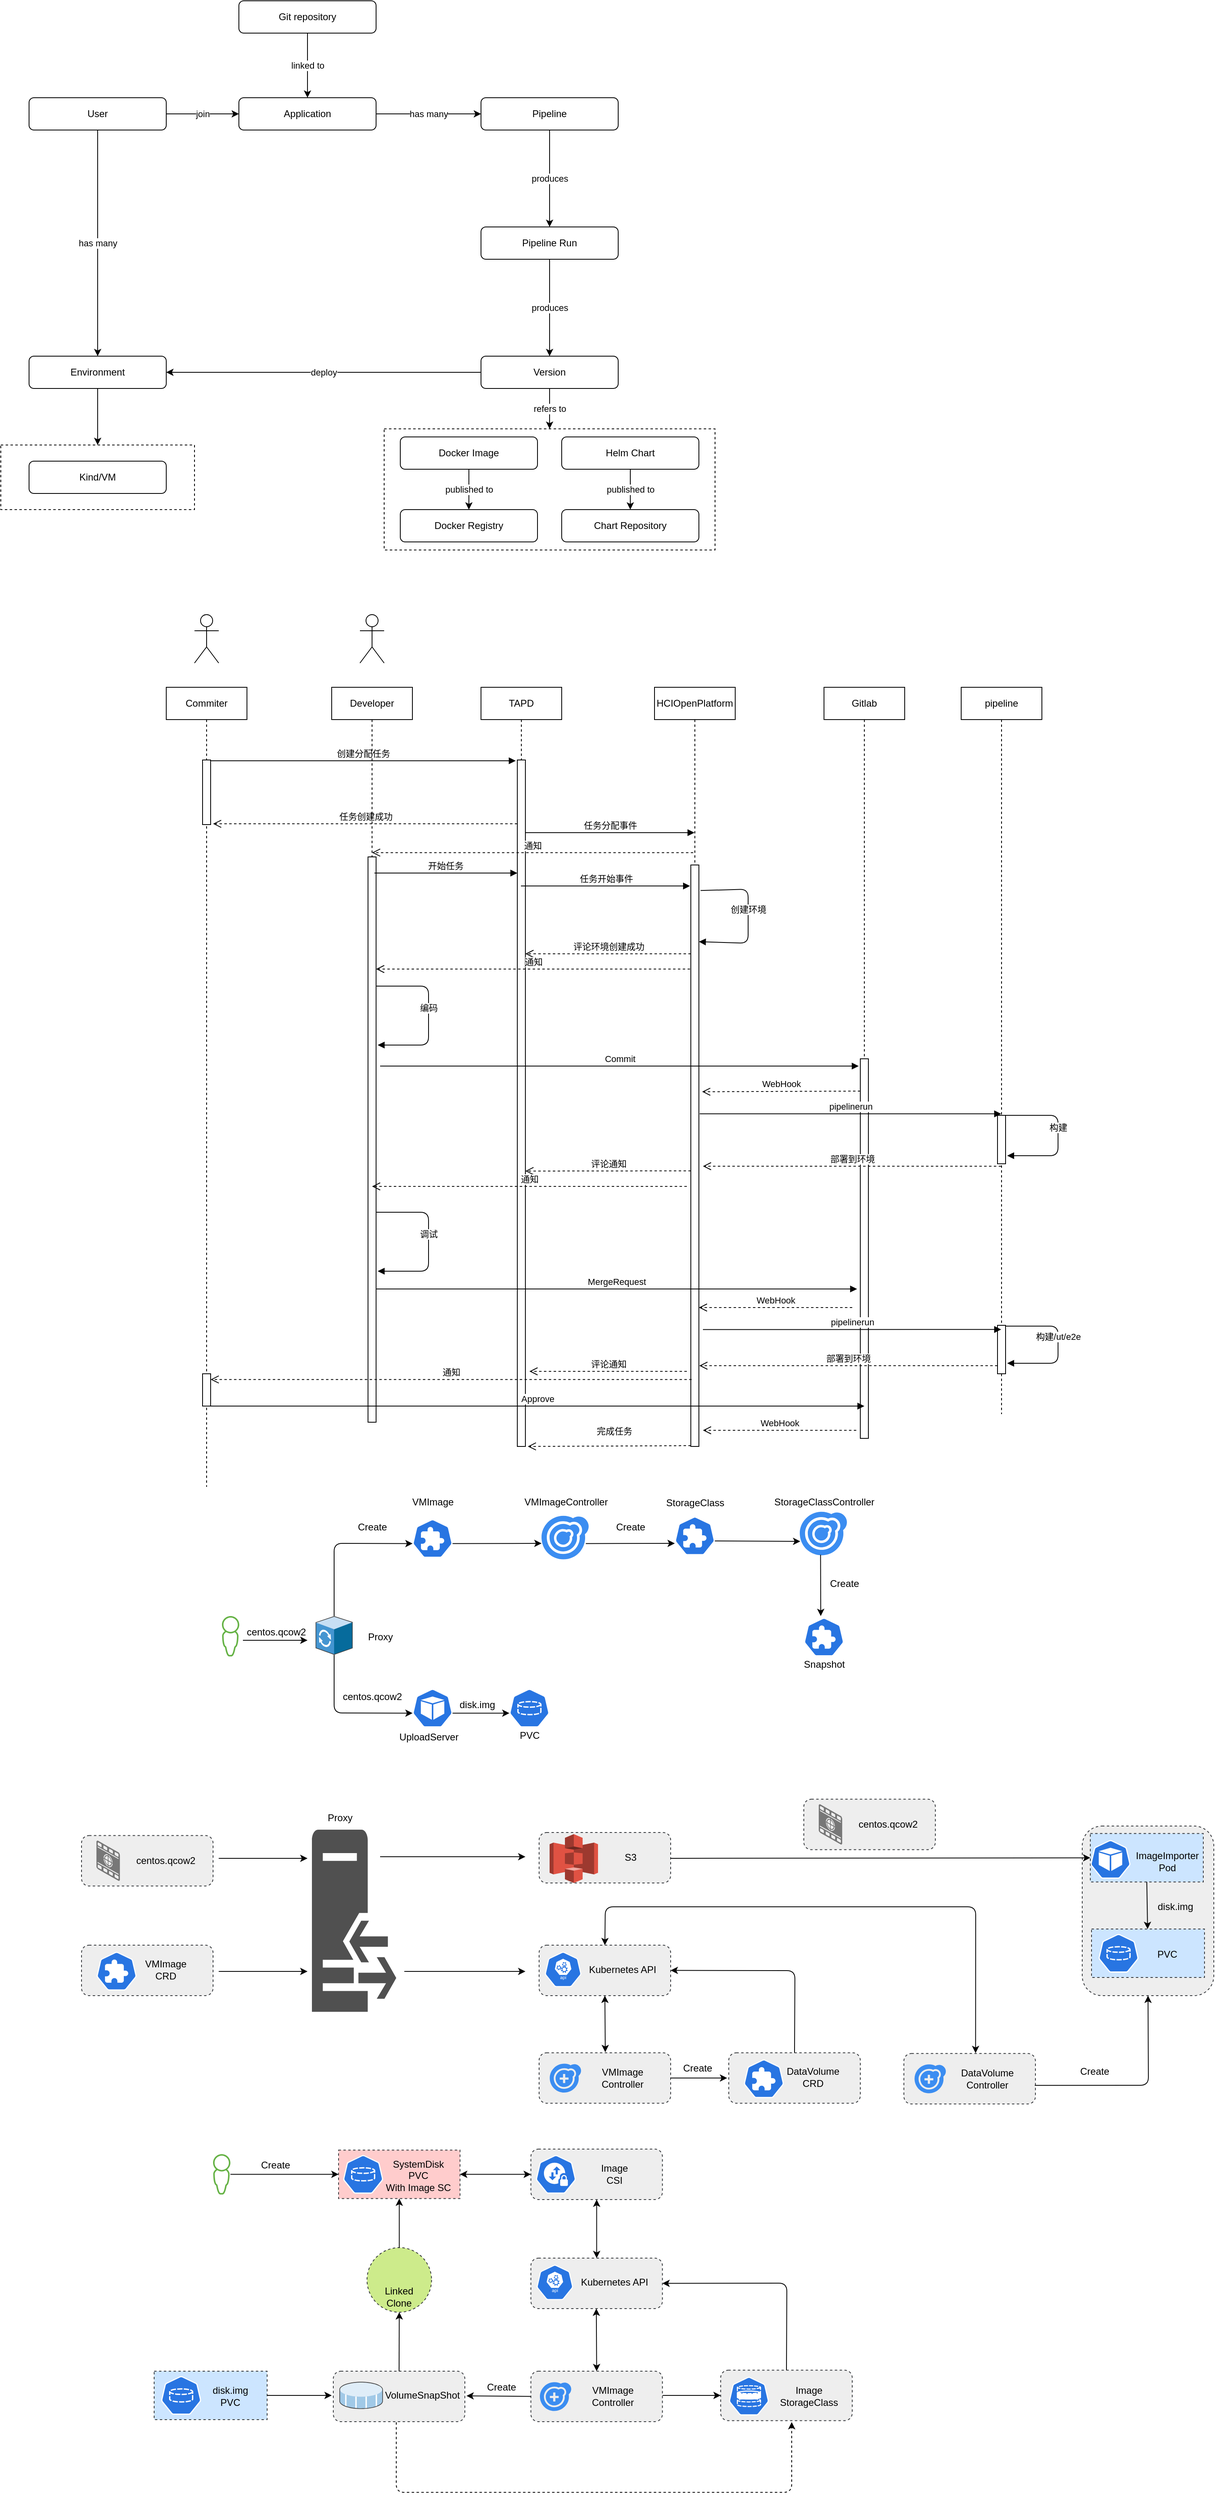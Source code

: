 <mxfile version="14.8.4" type="github">
  <diagram id="I2_IZlxrCPJmqtHngIZY" name="Page-1">
    <mxGraphModel dx="1422" dy="735" grid="1" gridSize="10" guides="1" tooltips="1" connect="1" arrows="0" fold="1" page="1" pageScale="1" pageWidth="827" pageHeight="1169" math="0" shadow="0">
      <root>
        <mxCell id="0" />
        <mxCell id="1" parent="0" />
        <mxCell id="bpDQ5_5XqcROET-1FKMb-87" value="" style="rounded=1;whiteSpace=wrap;html=1;strokeColor=#36393d;fillColor=#eeeeee;dashed=1;" vertex="1" parent="1">
          <mxGeometry x="696.81" y="2720" width="163" height="62.5" as="geometry" />
        </mxCell>
        <mxCell id="bpDQ5_5XqcROET-1FKMb-46" value="" style="rounded=1;whiteSpace=wrap;html=1;strokeColor=#36393d;fillColor=#eeeeee;dashed=1;" vertex="1" parent="1">
          <mxGeometry x="1380" y="2320" width="163" height="210" as="geometry" />
        </mxCell>
        <mxCell id="bpDQ5_5XqcROET-1FKMb-51" value="" style="rounded=0;whiteSpace=wrap;html=1;shadow=0;glass=0;dashed=1;sketch=0;strokeColor=#36393d;fillColor=#cce5ff;" vertex="1" parent="1">
          <mxGeometry x="1391.5" y="2447.5" width="140" height="60" as="geometry" />
        </mxCell>
        <mxCell id="bpDQ5_5XqcROET-1FKMb-49" value="" style="rounded=0;whiteSpace=wrap;html=1;shadow=0;glass=0;dashed=1;sketch=0;strokeColor=#36393d;fillColor=#cce5ff;" vertex="1" parent="1">
          <mxGeometry x="1390" y="2329.25" width="140" height="60" as="geometry" />
        </mxCell>
        <mxCell id="bpDQ5_5XqcROET-1FKMb-26" value="" style="rounded=1;whiteSpace=wrap;html=1;strokeColor=#36393d;fillColor=#eeeeee;dashed=1;shadow=0;glass=0;" vertex="1" parent="1">
          <mxGeometry x="140" y="2331.75" width="163" height="62.5" as="geometry" />
        </mxCell>
        <mxCell id="bpDQ5_5XqcROET-1FKMb-23" value="" style="rounded=1;whiteSpace=wrap;html=1;strokeColor=#36393d;fillColor=#eeeeee;dashed=1;shadow=0;glass=0;" vertex="1" parent="1">
          <mxGeometry x="140" y="2467.5" width="163" height="62.5" as="geometry" />
        </mxCell>
        <mxCell id="bpDQ5_5XqcROET-1FKMb-22" value="" style="rounded=1;whiteSpace=wrap;html=1;strokeColor=#36393d;fillColor=#eeeeee;dashed=1;" vertex="1" parent="1">
          <mxGeometry x="707" y="2467.5" width="163" height="62.5" as="geometry" />
        </mxCell>
        <mxCell id="InCO79QbCQuYWvLhkoXh-1" value="User" style="rounded=1;whiteSpace=wrap;html=1;" parent="1" vertex="1">
          <mxGeometry x="75" y="180" width="170" height="40" as="geometry" />
        </mxCell>
        <mxCell id="InCO79QbCQuYWvLhkoXh-3" value="Application" style="rounded=1;whiteSpace=wrap;html=1;" parent="1" vertex="1">
          <mxGeometry x="335" y="180" width="170" height="40" as="geometry" />
        </mxCell>
        <mxCell id="InCO79QbCQuYWvLhkoXh-7" value="Git repository" style="rounded=1;whiteSpace=wrap;html=1;" parent="1" vertex="1">
          <mxGeometry x="335" y="60" width="170" height="40" as="geometry" />
        </mxCell>
        <mxCell id="InCO79QbCQuYWvLhkoXh-10" value="" style="endArrow=classic;html=1;" parent="1" edge="1">
          <mxGeometry relative="1" as="geometry">
            <mxPoint x="245" y="200" as="sourcePoint" />
            <mxPoint x="335" y="200" as="targetPoint" />
          </mxGeometry>
        </mxCell>
        <mxCell id="InCO79QbCQuYWvLhkoXh-11" value="join" style="edgeLabel;resizable=0;html=1;align=center;verticalAlign=middle;" parent="InCO79QbCQuYWvLhkoXh-10" connectable="0" vertex="1">
          <mxGeometry relative="1" as="geometry" />
        </mxCell>
        <mxCell id="InCO79QbCQuYWvLhkoXh-13" value="" style="endArrow=classic;html=1;exitX=0.5;exitY=1;exitDx=0;exitDy=0;entryX=0.5;entryY=0;entryDx=0;entryDy=0;" parent="1" source="InCO79QbCQuYWvLhkoXh-7" target="InCO79QbCQuYWvLhkoXh-3" edge="1">
          <mxGeometry relative="1" as="geometry">
            <mxPoint x="415" y="570" as="sourcePoint" />
            <mxPoint x="515" y="570" as="targetPoint" />
          </mxGeometry>
        </mxCell>
        <mxCell id="InCO79QbCQuYWvLhkoXh-14" value="linked to" style="edgeLabel;resizable=0;html=1;align=center;verticalAlign=middle;" parent="InCO79QbCQuYWvLhkoXh-13" connectable="0" vertex="1">
          <mxGeometry relative="1" as="geometry" />
        </mxCell>
        <mxCell id="InCO79QbCQuYWvLhkoXh-15" value="Pipeline" style="rounded=1;whiteSpace=wrap;html=1;" parent="1" vertex="1">
          <mxGeometry x="635" y="180" width="170" height="40" as="geometry" />
        </mxCell>
        <mxCell id="InCO79QbCQuYWvLhkoXh-16" value="" style="endArrow=classic;html=1;exitX=1;exitY=0.5;exitDx=0;exitDy=0;entryX=0;entryY=0.5;entryDx=0;entryDy=0;" parent="1" source="InCO79QbCQuYWvLhkoXh-3" target="InCO79QbCQuYWvLhkoXh-15" edge="1">
          <mxGeometry relative="1" as="geometry">
            <mxPoint x="415" y="570" as="sourcePoint" />
            <mxPoint x="515" y="570" as="targetPoint" />
          </mxGeometry>
        </mxCell>
        <mxCell id="InCO79QbCQuYWvLhkoXh-17" value="has many" style="edgeLabel;resizable=0;html=1;align=center;verticalAlign=middle;" parent="InCO79QbCQuYWvLhkoXh-16" connectable="0" vertex="1">
          <mxGeometry relative="1" as="geometry" />
        </mxCell>
        <mxCell id="InCO79QbCQuYWvLhkoXh-18" value="Environment" style="rounded=1;whiteSpace=wrap;html=1;" parent="1" vertex="1">
          <mxGeometry x="75" y="500" width="170" height="40" as="geometry" />
        </mxCell>
        <mxCell id="InCO79QbCQuYWvLhkoXh-19" value="" style="endArrow=classic;html=1;exitX=0.5;exitY=1;exitDx=0;exitDy=0;" parent="1" source="InCO79QbCQuYWvLhkoXh-1" target="InCO79QbCQuYWvLhkoXh-18" edge="1">
          <mxGeometry relative="1" as="geometry">
            <mxPoint x="415" y="570" as="sourcePoint" />
            <mxPoint x="515" y="570" as="targetPoint" />
          </mxGeometry>
        </mxCell>
        <mxCell id="InCO79QbCQuYWvLhkoXh-20" value="has many" style="edgeLabel;resizable=0;html=1;align=center;verticalAlign=middle;" parent="InCO79QbCQuYWvLhkoXh-19" connectable="0" vertex="1">
          <mxGeometry relative="1" as="geometry" />
        </mxCell>
        <mxCell id="InCO79QbCQuYWvLhkoXh-21" value="Pipeline Run" style="rounded=1;whiteSpace=wrap;html=1;" parent="1" vertex="1">
          <mxGeometry x="635" y="340" width="170" height="40" as="geometry" />
        </mxCell>
        <mxCell id="InCO79QbCQuYWvLhkoXh-22" value="Version" style="rounded=1;whiteSpace=wrap;html=1;" parent="1" vertex="1">
          <mxGeometry x="635" y="500" width="170" height="40" as="geometry" />
        </mxCell>
        <mxCell id="InCO79QbCQuYWvLhkoXh-23" value="Kind/VM" style="rounded=1;whiteSpace=wrap;html=1;" parent="1" vertex="1">
          <mxGeometry x="75" y="630" width="170" height="40" as="geometry" />
        </mxCell>
        <mxCell id="InCO79QbCQuYWvLhkoXh-24" value="" style="rounded=0;whiteSpace=wrap;html=1;fillColor=none;dashed=1;" parent="1" vertex="1">
          <mxGeometry x="40" y="610" width="240" height="80" as="geometry" />
        </mxCell>
        <mxCell id="InCO79QbCQuYWvLhkoXh-25" value="" style="endArrow=classic;html=1;exitX=0.5;exitY=1;exitDx=0;exitDy=0;entryX=0.5;entryY=0;entryDx=0;entryDy=0;" parent="1" source="InCO79QbCQuYWvLhkoXh-15" target="InCO79QbCQuYWvLhkoXh-21" edge="1">
          <mxGeometry relative="1" as="geometry">
            <mxPoint x="415" y="570" as="sourcePoint" />
            <mxPoint x="515" y="570" as="targetPoint" />
          </mxGeometry>
        </mxCell>
        <mxCell id="InCO79QbCQuYWvLhkoXh-26" value="produces" style="edgeLabel;resizable=0;html=1;align=center;verticalAlign=middle;" parent="InCO79QbCQuYWvLhkoXh-25" connectable="0" vertex="1">
          <mxGeometry relative="1" as="geometry" />
        </mxCell>
        <mxCell id="InCO79QbCQuYWvLhkoXh-27" value="" style="endArrow=classic;html=1;exitX=0.5;exitY=1;exitDx=0;exitDy=0;entryX=0.5;entryY=0;entryDx=0;entryDy=0;" parent="1" source="InCO79QbCQuYWvLhkoXh-21" target="InCO79QbCQuYWvLhkoXh-22" edge="1">
          <mxGeometry relative="1" as="geometry">
            <mxPoint x="730" y="230" as="sourcePoint" />
            <mxPoint x="730" y="350" as="targetPoint" />
          </mxGeometry>
        </mxCell>
        <mxCell id="InCO79QbCQuYWvLhkoXh-28" value="produces" style="edgeLabel;resizable=0;html=1;align=center;verticalAlign=middle;" parent="InCO79QbCQuYWvLhkoXh-27" connectable="0" vertex="1">
          <mxGeometry relative="1" as="geometry" />
        </mxCell>
        <mxCell id="InCO79QbCQuYWvLhkoXh-29" value="" style="endArrow=classic;html=1;exitX=0;exitY=0.5;exitDx=0;exitDy=0;entryX=1;entryY=0.5;entryDx=0;entryDy=0;" parent="1" source="InCO79QbCQuYWvLhkoXh-22" target="InCO79QbCQuYWvLhkoXh-18" edge="1">
          <mxGeometry relative="1" as="geometry">
            <mxPoint x="415" y="570" as="sourcePoint" />
            <mxPoint x="515" y="570" as="targetPoint" />
          </mxGeometry>
        </mxCell>
        <mxCell id="InCO79QbCQuYWvLhkoXh-30" value="deploy" style="edgeLabel;resizable=0;html=1;align=center;verticalAlign=middle;" parent="InCO79QbCQuYWvLhkoXh-29" connectable="0" vertex="1">
          <mxGeometry relative="1" as="geometry" />
        </mxCell>
        <mxCell id="InCO79QbCQuYWvLhkoXh-31" value="Docker Image" style="rounded=1;whiteSpace=wrap;html=1;" parent="1" vertex="1">
          <mxGeometry x="535" y="600" width="170" height="40" as="geometry" />
        </mxCell>
        <mxCell id="InCO79QbCQuYWvLhkoXh-32" value="Helm Chart" style="rounded=1;whiteSpace=wrap;html=1;" parent="1" vertex="1">
          <mxGeometry x="735" y="600" width="170" height="40" as="geometry" />
        </mxCell>
        <mxCell id="InCO79QbCQuYWvLhkoXh-33" value="Docker Registry" style="rounded=1;whiteSpace=wrap;html=1;" parent="1" vertex="1">
          <mxGeometry x="535" y="690" width="170" height="40" as="geometry" />
        </mxCell>
        <mxCell id="InCO79QbCQuYWvLhkoXh-34" value="Chart Repository" style="rounded=1;whiteSpace=wrap;html=1;" parent="1" vertex="1">
          <mxGeometry x="735" y="690" width="170" height="40" as="geometry" />
        </mxCell>
        <mxCell id="InCO79QbCQuYWvLhkoXh-35" value="" style="rounded=0;whiteSpace=wrap;html=1;fillColor=none;dashed=1;" parent="1" vertex="1">
          <mxGeometry x="515" y="590" width="410" height="150" as="geometry" />
        </mxCell>
        <mxCell id="InCO79QbCQuYWvLhkoXh-36" value="" style="endArrow=classic;html=1;exitX=0.5;exitY=1;exitDx=0;exitDy=0;entryX=0.5;entryY=0;entryDx=0;entryDy=0;" parent="1" source="InCO79QbCQuYWvLhkoXh-22" target="InCO79QbCQuYWvLhkoXh-35" edge="1">
          <mxGeometry relative="1" as="geometry">
            <mxPoint x="415" y="570" as="sourcePoint" />
            <mxPoint x="515" y="570" as="targetPoint" />
          </mxGeometry>
        </mxCell>
        <mxCell id="InCO79QbCQuYWvLhkoXh-37" value="refers to" style="edgeLabel;resizable=0;html=1;align=center;verticalAlign=middle;" parent="InCO79QbCQuYWvLhkoXh-36" connectable="0" vertex="1">
          <mxGeometry relative="1" as="geometry" />
        </mxCell>
        <mxCell id="InCO79QbCQuYWvLhkoXh-39" value="" style="endArrow=classic;html=1;exitX=0.5;exitY=1;exitDx=0;exitDy=0;entryX=0.5;entryY=0;entryDx=0;entryDy=0;" parent="1" source="InCO79QbCQuYWvLhkoXh-31" target="InCO79QbCQuYWvLhkoXh-33" edge="1">
          <mxGeometry relative="1" as="geometry">
            <mxPoint x="415" y="570" as="sourcePoint" />
            <mxPoint x="515" y="570" as="targetPoint" />
          </mxGeometry>
        </mxCell>
        <mxCell id="InCO79QbCQuYWvLhkoXh-40" value="published to" style="edgeLabel;resizable=0;html=1;align=center;verticalAlign=middle;" parent="InCO79QbCQuYWvLhkoXh-39" connectable="0" vertex="1">
          <mxGeometry relative="1" as="geometry" />
        </mxCell>
        <mxCell id="InCO79QbCQuYWvLhkoXh-41" value="" style="endArrow=classic;html=1;exitX=0.5;exitY=1;exitDx=0;exitDy=0;entryX=0.5;entryY=0;entryDx=0;entryDy=0;" parent="1" source="InCO79QbCQuYWvLhkoXh-32" target="InCO79QbCQuYWvLhkoXh-34" edge="1">
          <mxGeometry relative="1" as="geometry">
            <mxPoint x="630" y="650" as="sourcePoint" />
            <mxPoint x="630" y="700" as="targetPoint" />
          </mxGeometry>
        </mxCell>
        <mxCell id="InCO79QbCQuYWvLhkoXh-42" value="published to" style="edgeLabel;resizable=0;html=1;align=center;verticalAlign=middle;" parent="InCO79QbCQuYWvLhkoXh-41" connectable="0" vertex="1">
          <mxGeometry relative="1" as="geometry" />
        </mxCell>
        <mxCell id="InCO79QbCQuYWvLhkoXh-43" value="" style="endArrow=classic;html=1;exitX=0.5;exitY=1;exitDx=0;exitDy=0;" parent="1" source="InCO79QbCQuYWvLhkoXh-18" target="InCO79QbCQuYWvLhkoXh-24" edge="1">
          <mxGeometry width="50" height="50" relative="1" as="geometry">
            <mxPoint x="445" y="600" as="sourcePoint" />
            <mxPoint x="495" y="550" as="targetPoint" />
          </mxGeometry>
        </mxCell>
        <mxCell id="Y1Lq8l-1mmM8_-CoOzVK-4" value="Commiter" style="shape=umlLifeline;perimeter=lifelinePerimeter;whiteSpace=wrap;html=1;container=1;collapsible=0;recursiveResize=0;outlineConnect=0;" parent="1" vertex="1">
          <mxGeometry x="245" y="910" width="100" height="990" as="geometry" />
        </mxCell>
        <mxCell id="Y1Lq8l-1mmM8_-CoOzVK-7" value="" style="shape=umlActor;verticalLabelPosition=bottom;verticalAlign=top;html=1;" parent="1" vertex="1">
          <mxGeometry x="280" y="820" width="30" height="60" as="geometry" />
        </mxCell>
        <mxCell id="Y1Lq8l-1mmM8_-CoOzVK-8" value="TAPD" style="shape=umlLifeline;perimeter=lifelinePerimeter;whiteSpace=wrap;html=1;container=1;collapsible=0;recursiveResize=0;outlineConnect=0;" parent="1" vertex="1">
          <mxGeometry x="635" y="910" width="100" height="300" as="geometry" />
        </mxCell>
        <mxCell id="Y1Lq8l-1mmM8_-CoOzVK-10" value="" style="html=1;points=[];perimeter=orthogonalPerimeter;" parent="1" vertex="1">
          <mxGeometry x="290" y="1000" width="10" height="80" as="geometry" />
        </mxCell>
        <mxCell id="Y1Lq8l-1mmM8_-CoOzVK-11" value="" style="html=1;points=[];perimeter=orthogonalPerimeter;" parent="1" vertex="1">
          <mxGeometry x="680" y="1000" width="10" height="850" as="geometry" />
        </mxCell>
        <mxCell id="Y1Lq8l-1mmM8_-CoOzVK-12" value="任务创建成功" style="html=1;verticalAlign=bottom;endArrow=open;dashed=1;endSize=8;entryX=1.3;entryY=0.988;entryDx=0;entryDy=0;entryPerimeter=0;" parent="1" source="Y1Lq8l-1mmM8_-CoOzVK-11" target="Y1Lq8l-1mmM8_-CoOzVK-10" edge="1">
          <mxGeometry relative="1" as="geometry">
            <mxPoint x="460" y="1030" as="sourcePoint" />
            <mxPoint x="380" y="1030" as="targetPoint" />
          </mxGeometry>
        </mxCell>
        <mxCell id="Y1Lq8l-1mmM8_-CoOzVK-9" value="创建分配任务" style="html=1;verticalAlign=bottom;endArrow=block;exitX=1;exitY=0.013;exitDx=0;exitDy=0;exitPerimeter=0;" parent="1" source="Y1Lq8l-1mmM8_-CoOzVK-10" edge="1">
          <mxGeometry width="80" relative="1" as="geometry">
            <mxPoint x="300" y="1000" as="sourcePoint" />
            <mxPoint x="678" y="1001" as="targetPoint" />
          </mxGeometry>
        </mxCell>
        <mxCell id="Y1Lq8l-1mmM8_-CoOzVK-13" value="Developer" style="shape=umlLifeline;perimeter=lifelinePerimeter;whiteSpace=wrap;html=1;container=1;collapsible=0;recursiveResize=0;outlineConnect=0;" parent="1" vertex="1">
          <mxGeometry x="450" y="910" width="100" height="620" as="geometry" />
        </mxCell>
        <mxCell id="Y1Lq8l-1mmM8_-CoOzVK-14" value="" style="shape=umlActor;verticalLabelPosition=bottom;verticalAlign=top;html=1;" parent="1" vertex="1">
          <mxGeometry x="485" y="820" width="30" height="60" as="geometry" />
        </mxCell>
        <mxCell id="Y1Lq8l-1mmM8_-CoOzVK-15" value="" style="html=1;points=[];perimeter=orthogonalPerimeter;" parent="1" vertex="1">
          <mxGeometry x="495" y="1120" width="10" height="700" as="geometry" />
        </mxCell>
        <mxCell id="Y1Lq8l-1mmM8_-CoOzVK-16" value="开始任务" style="html=1;verticalAlign=bottom;endArrow=block;entryX=0;entryY=0.29;entryDx=0;entryDy=0;entryPerimeter=0;exitX=0.8;exitY=-0.003;exitDx=0;exitDy=0;exitPerimeter=0;" parent="1" edge="1">
          <mxGeometry width="80" relative="1" as="geometry">
            <mxPoint x="503" y="1140.0" as="sourcePoint" />
            <mxPoint x="680" y="1140.01" as="targetPoint" />
          </mxGeometry>
        </mxCell>
        <mxCell id="Y1Lq8l-1mmM8_-CoOzVK-17" value="HCIOpenPlatform" style="shape=umlLifeline;perimeter=lifelinePerimeter;whiteSpace=wrap;html=1;container=1;collapsible=0;recursiveResize=0;outlineConnect=0;" parent="1" vertex="1">
          <mxGeometry x="850" y="910" width="100" height="580" as="geometry" />
        </mxCell>
        <mxCell id="Y1Lq8l-1mmM8_-CoOzVK-18" value="" style="html=1;points=[];perimeter=orthogonalPerimeter;" parent="1" vertex="1">
          <mxGeometry x="895" y="1130" width="10" height="720" as="geometry" />
        </mxCell>
        <mxCell id="Y1Lq8l-1mmM8_-CoOzVK-19" value="任务开始事件" style="html=1;verticalAlign=bottom;endArrow=block;entryX=-0.1;entryY=0.007;entryDx=0;entryDy=0;entryPerimeter=0;" parent="1" edge="1">
          <mxGeometry width="80" relative="1" as="geometry">
            <mxPoint x="684.5" y="1156.04" as="sourcePoint" />
            <mxPoint x="894" y="1156.04" as="targetPoint" />
          </mxGeometry>
        </mxCell>
        <mxCell id="Y1Lq8l-1mmM8_-CoOzVK-20" value="创建环境" style="html=1;verticalAlign=bottom;endArrow=block;exitX=1.2;exitY=0.044;exitDx=0;exitDy=0;exitPerimeter=0;" parent="1" source="Y1Lq8l-1mmM8_-CoOzVK-18" edge="1">
          <mxGeometry width="80" relative="1" as="geometry">
            <mxPoint x="905" y="1154" as="sourcePoint" />
            <mxPoint x="905" y="1225" as="targetPoint" />
            <Array as="points">
              <mxPoint x="966" y="1160" />
              <mxPoint x="966" y="1227" />
            </Array>
          </mxGeometry>
        </mxCell>
        <mxCell id="Y1Lq8l-1mmM8_-CoOzVK-24" value="评论环境创建成功" style="html=1;verticalAlign=bottom;endArrow=open;dashed=1;endSize=8;" parent="1" target="Y1Lq8l-1mmM8_-CoOzVK-11" edge="1">
          <mxGeometry relative="1" as="geometry">
            <mxPoint x="895" y="1240" as="sourcePoint" />
            <mxPoint x="815" y="1240" as="targetPoint" />
          </mxGeometry>
        </mxCell>
        <mxCell id="Y1Lq8l-1mmM8_-CoOzVK-26" value="通知" style="html=1;verticalAlign=bottom;endArrow=open;dashed=1;endSize=8;exitX=-0.1;exitY=0.179;exitDx=0;exitDy=0;exitPerimeter=0;" parent="1" source="Y1Lq8l-1mmM8_-CoOzVK-18" target="Y1Lq8l-1mmM8_-CoOzVK-15" edge="1">
          <mxGeometry relative="1" as="geometry">
            <mxPoint x="680" y="1260" as="sourcePoint" />
            <mxPoint x="510" y="1260" as="targetPoint" />
          </mxGeometry>
        </mxCell>
        <mxCell id="Y1Lq8l-1mmM8_-CoOzVK-27" value="编码" style="html=1;verticalAlign=bottom;endArrow=block;exitX=1;exitY=0.096;exitDx=0;exitDy=0;exitPerimeter=0;entryX=1.2;entryY=0.388;entryDx=0;entryDy=0;entryPerimeter=0;" parent="1" edge="1">
          <mxGeometry width="80" relative="1" as="geometry">
            <mxPoint x="505" y="1280" as="sourcePoint" />
            <mxPoint x="507" y="1353" as="targetPoint" />
            <Array as="points">
              <mxPoint x="570" y="1280" />
              <mxPoint x="570" y="1353" />
            </Array>
          </mxGeometry>
        </mxCell>
        <mxCell id="Y1Lq8l-1mmM8_-CoOzVK-28" value="Gitlab" style="shape=umlLifeline;perimeter=lifelinePerimeter;whiteSpace=wrap;html=1;container=1;collapsible=0;recursiveResize=0;outlineConnect=0;" parent="1" vertex="1">
          <mxGeometry x="1060" y="910" width="100" height="580" as="geometry" />
        </mxCell>
        <mxCell id="Y1Lq8l-1mmM8_-CoOzVK-29" value="Commit" style="html=1;verticalAlign=bottom;endArrow=block;" parent="1" edge="1">
          <mxGeometry width="80" relative="1" as="geometry">
            <mxPoint x="510" y="1379" as="sourcePoint" />
            <mxPoint x="1103" y="1379" as="targetPoint" />
          </mxGeometry>
        </mxCell>
        <mxCell id="Y1Lq8l-1mmM8_-CoOzVK-30" value="" style="html=1;points=[];perimeter=orthogonalPerimeter;" parent="1" vertex="1">
          <mxGeometry x="1105" y="1370" width="10" height="470" as="geometry" />
        </mxCell>
        <mxCell id="Y1Lq8l-1mmM8_-CoOzVK-31" value="pipeline" style="shape=umlLifeline;perimeter=lifelinePerimeter;whiteSpace=wrap;html=1;container=1;collapsible=0;recursiveResize=0;outlineConnect=0;" parent="1" vertex="1">
          <mxGeometry x="1230" y="910" width="100" height="900" as="geometry" />
        </mxCell>
        <mxCell id="Y1Lq8l-1mmM8_-CoOzVK-33" value="WebHook" style="html=1;verticalAlign=bottom;endArrow=open;dashed=1;endSize=8;entryX=1.4;entryY=0.39;entryDx=0;entryDy=0;entryPerimeter=0;" parent="1" target="Y1Lq8l-1mmM8_-CoOzVK-18" edge="1">
          <mxGeometry relative="1" as="geometry">
            <mxPoint x="1105" y="1410" as="sourcePoint" />
            <mxPoint x="910" y="1410" as="targetPoint" />
          </mxGeometry>
        </mxCell>
        <mxCell id="Y1Lq8l-1mmM8_-CoOzVK-34" value="pipelinerun" style="html=1;verticalAlign=bottom;endArrow=block;exitX=1.1;exitY=0.428;exitDx=0;exitDy=0;exitPerimeter=0;" parent="1" source="Y1Lq8l-1mmM8_-CoOzVK-18" target="Y1Lq8l-1mmM8_-CoOzVK-31" edge="1">
          <mxGeometry width="80" relative="1" as="geometry">
            <mxPoint x="790" y="1270" as="sourcePoint" />
            <mxPoint x="870" y="1270" as="targetPoint" />
          </mxGeometry>
        </mxCell>
        <mxCell id="Y1Lq8l-1mmM8_-CoOzVK-35" value="部署到环境" style="html=1;verticalAlign=bottom;endArrow=open;dashed=1;endSize=8;" parent="1" source="Y1Lq8l-1mmM8_-CoOzVK-31" edge="1">
          <mxGeometry relative="1" as="geometry">
            <mxPoint x="870" y="1270" as="sourcePoint" />
            <mxPoint x="910" y="1503" as="targetPoint" />
          </mxGeometry>
        </mxCell>
        <mxCell id="Y1Lq8l-1mmM8_-CoOzVK-37" value="评论通知" style="html=1;verticalAlign=bottom;endArrow=open;dashed=1;endSize=8;exitX=0;exitY=0.526;exitDx=0;exitDy=0;exitPerimeter=0;" parent="1" source="Y1Lq8l-1mmM8_-CoOzVK-18" edge="1">
          <mxGeometry relative="1" as="geometry">
            <mxPoint x="890" y="1500" as="sourcePoint" />
            <mxPoint x="690" y="1509" as="targetPoint" />
          </mxGeometry>
        </mxCell>
        <mxCell id="Y1Lq8l-1mmM8_-CoOzVK-38" value="通知" style="html=1;verticalAlign=bottom;endArrow=open;dashed=1;endSize=8;" parent="1" edge="1">
          <mxGeometry relative="1" as="geometry">
            <mxPoint x="890" y="1528" as="sourcePoint" />
            <mxPoint x="500" y="1528" as="targetPoint" />
          </mxGeometry>
        </mxCell>
        <mxCell id="Y1Lq8l-1mmM8_-CoOzVK-39" value="" style="html=1;points=[];perimeter=orthogonalPerimeter;" parent="1" vertex="1">
          <mxGeometry x="1275" y="1440" width="10" height="60" as="geometry" />
        </mxCell>
        <mxCell id="Y1Lq8l-1mmM8_-CoOzVK-40" value="调试" style="html=1;verticalAlign=bottom;endArrow=block;exitX=1;exitY=0.096;exitDx=0;exitDy=0;exitPerimeter=0;entryX=1.2;entryY=0.388;entryDx=0;entryDy=0;entryPerimeter=0;" parent="1" edge="1">
          <mxGeometry width="80" relative="1" as="geometry">
            <mxPoint x="505" y="1560" as="sourcePoint" />
            <mxPoint x="507" y="1633" as="targetPoint" />
            <Array as="points">
              <mxPoint x="570" y="1560" />
              <mxPoint x="570" y="1633" />
            </Array>
          </mxGeometry>
        </mxCell>
        <mxCell id="Y1Lq8l-1mmM8_-CoOzVK-41" value="MergeRequest" style="html=1;verticalAlign=bottom;endArrow=block;" parent="1" edge="1">
          <mxGeometry width="80" relative="1" as="geometry">
            <mxPoint x="505" y="1655" as="sourcePoint" />
            <mxPoint x="1101" y="1655" as="targetPoint" />
          </mxGeometry>
        </mxCell>
        <mxCell id="Y1Lq8l-1mmM8_-CoOzVK-42" value="WebHook" style="html=1;verticalAlign=bottom;endArrow=open;dashed=1;endSize=8;" parent="1" edge="1">
          <mxGeometry relative="1" as="geometry">
            <mxPoint x="1095" y="1678" as="sourcePoint" />
            <mxPoint x="905" y="1678" as="targetPoint" />
          </mxGeometry>
        </mxCell>
        <mxCell id="Y1Lq8l-1mmM8_-CoOzVK-43" value="评论通知" style="html=1;verticalAlign=bottom;endArrow=open;dashed=1;endSize=8;" parent="1" edge="1">
          <mxGeometry relative="1" as="geometry">
            <mxPoint x="890" y="1757" as="sourcePoint" />
            <mxPoint x="695" y="1757" as="targetPoint" />
          </mxGeometry>
        </mxCell>
        <mxCell id="Y1Lq8l-1mmM8_-CoOzVK-44" value="通知" style="html=1;verticalAlign=bottom;endArrow=open;dashed=1;endSize=8;exitX=0.1;exitY=0.839;exitDx=0;exitDy=0;exitPerimeter=0;" parent="1" edge="1">
          <mxGeometry relative="1" as="geometry">
            <mxPoint x="896" y="1767.08" as="sourcePoint" />
            <mxPoint x="300" y="1767.08" as="targetPoint" />
          </mxGeometry>
        </mxCell>
        <mxCell id="Y1Lq8l-1mmM8_-CoOzVK-45" value="" style="html=1;points=[];perimeter=orthogonalPerimeter;" parent="1" vertex="1">
          <mxGeometry x="290" y="1760" width="10" height="40" as="geometry" />
        </mxCell>
        <mxCell id="Y1Lq8l-1mmM8_-CoOzVK-46" value="Approve" style="html=1;verticalAlign=bottom;endArrow=block;entryX=0.5;entryY=0.915;entryDx=0;entryDy=0;entryPerimeter=0;" parent="1" source="Y1Lq8l-1mmM8_-CoOzVK-45" target="Y1Lq8l-1mmM8_-CoOzVK-30" edge="1">
          <mxGeometry width="80" relative="1" as="geometry">
            <mxPoint x="790" y="1470" as="sourcePoint" />
            <mxPoint x="870" y="1470" as="targetPoint" />
          </mxGeometry>
        </mxCell>
        <mxCell id="Y1Lq8l-1mmM8_-CoOzVK-47" value="WebHook" style="html=1;verticalAlign=bottom;endArrow=open;dashed=1;endSize=8;" parent="1" edge="1">
          <mxGeometry relative="1" as="geometry">
            <mxPoint x="1100" y="1830" as="sourcePoint" />
            <mxPoint x="910" y="1830" as="targetPoint" />
          </mxGeometry>
        </mxCell>
        <mxCell id="Y1Lq8l-1mmM8_-CoOzVK-48" value="完成任务" style="html=1;verticalAlign=bottom;endArrow=open;dashed=1;endSize=8;entryX=1.3;entryY=1;entryDx=0;entryDy=0;entryPerimeter=0;" parent="1" target="Y1Lq8l-1mmM8_-CoOzVK-11" edge="1">
          <mxGeometry x="-0.06" y="-9" relative="1" as="geometry">
            <mxPoint x="895" y="1849" as="sourcePoint" />
            <mxPoint x="815" y="1849" as="targetPoint" />
            <mxPoint as="offset" />
          </mxGeometry>
        </mxCell>
        <mxCell id="Y1Lq8l-1mmM8_-CoOzVK-50" value="任务分配事件" style="html=1;verticalAlign=bottom;endArrow=block;" parent="1" target="Y1Lq8l-1mmM8_-CoOzVK-17" edge="1">
          <mxGeometry width="80" relative="1" as="geometry">
            <mxPoint x="690" y="1090" as="sourcePoint" />
            <mxPoint x="890" y="1090" as="targetPoint" />
          </mxGeometry>
        </mxCell>
        <mxCell id="Y1Lq8l-1mmM8_-CoOzVK-51" value="通知" style="html=1;verticalAlign=bottom;endArrow=open;dashed=1;endSize=8;exitX=0.48;exitY=0.353;exitDx=0;exitDy=0;exitPerimeter=0;" parent="1" source="Y1Lq8l-1mmM8_-CoOzVK-17" target="Y1Lq8l-1mmM8_-CoOzVK-13" edge="1">
          <mxGeometry relative="1" as="geometry">
            <mxPoint x="870" y="1470" as="sourcePoint" />
            <mxPoint x="790" y="1470" as="targetPoint" />
          </mxGeometry>
        </mxCell>
        <mxCell id="Y1Lq8l-1mmM8_-CoOzVK-52" value="构建" style="html=1;verticalAlign=bottom;endArrow=block;exitX=1;exitY=0.096;exitDx=0;exitDy=0;exitPerimeter=0;" parent="1" edge="1">
          <mxGeometry width="80" relative="1" as="geometry">
            <mxPoint x="1285" y="1440" as="sourcePoint" />
            <mxPoint x="1287" y="1490" as="targetPoint" />
            <Array as="points">
              <mxPoint x="1350" y="1440" />
              <mxPoint x="1350" y="1490" />
            </Array>
          </mxGeometry>
        </mxCell>
        <mxCell id="Y1Lq8l-1mmM8_-CoOzVK-53" value="" style="html=1;points=[];perimeter=orthogonalPerimeter;" parent="1" vertex="1">
          <mxGeometry x="1275" y="1700" width="10" height="60" as="geometry" />
        </mxCell>
        <mxCell id="Y1Lq8l-1mmM8_-CoOzVK-54" value="pipelinerun" style="html=1;verticalAlign=bottom;endArrow=block;exitX=1.5;exitY=0.799;exitDx=0;exitDy=0;exitPerimeter=0;" parent="1" source="Y1Lq8l-1mmM8_-CoOzVK-18" edge="1">
          <mxGeometry width="80" relative="1" as="geometry">
            <mxPoint x="1115" y="1705.13" as="sourcePoint" />
            <mxPoint x="1279.5" y="1705.13" as="targetPoint" />
          </mxGeometry>
        </mxCell>
        <mxCell id="Y1Lq8l-1mmM8_-CoOzVK-55" value="构建/ut/e2e" style="html=1;verticalAlign=bottom;endArrow=block;exitX=1;exitY=0.096;exitDx=0;exitDy=0;exitPerimeter=0;" parent="1" edge="1">
          <mxGeometry width="80" relative="1" as="geometry">
            <mxPoint x="1285" y="1701" as="sourcePoint" />
            <mxPoint x="1287" y="1747" as="targetPoint" />
            <Array as="points">
              <mxPoint x="1350" y="1701" />
              <mxPoint x="1350" y="1747" />
            </Array>
          </mxGeometry>
        </mxCell>
        <mxCell id="Y1Lq8l-1mmM8_-CoOzVK-56" value="部署到环境" style="html=1;verticalAlign=bottom;endArrow=open;dashed=1;endSize=8;" parent="1" edge="1">
          <mxGeometry relative="1" as="geometry">
            <mxPoint x="1275" y="1750" as="sourcePoint" />
            <mxPoint x="905.5" y="1750" as="targetPoint" />
          </mxGeometry>
        </mxCell>
        <mxCell id="1NZt71BDvrrL0MIO2B7E-1" value="" style="pointerEvents=1;shadow=0;dashed=0;html=1;strokeColor=none;aspect=fixed;labelPosition=center;verticalLabelPosition=bottom;verticalAlign=top;align=center;outlineConnect=0;shape=mxgraph.vvd.administrator;fillColor=#65B245;" parent="1" vertex="1">
          <mxGeometry x="314" y="2060" width="21.5" height="50" as="geometry" />
        </mxCell>
        <mxCell id="1NZt71BDvrrL0MIO2B7E-2" value="" style="shadow=0;dashed=0;html=1;labelPosition=center;verticalLabelPosition=bottom;verticalAlign=top;align=center;outlineConnect=0;shape=mxgraph.veeam.3d.proxy;" parent="1" vertex="1">
          <mxGeometry x="430" y="2060" width="46" height="48" as="geometry" />
        </mxCell>
        <mxCell id="1NZt71BDvrrL0MIO2B7E-3" value="" style="html=1;dashed=0;whitespace=wrap;fillColor=#2875E2;strokeColor=#ffffff;points=[[0.005,0.63,0],[0.1,0.2,0],[0.9,0.2,0],[0.5,0,0],[0.995,0.63,0],[0.72,0.99,0],[0.5,1,0],[0.28,0.99,0]];shape=mxgraph.kubernetes.icon;prIcon=pod" parent="1" vertex="1">
          <mxGeometry x="550" y="2150" width="50" height="48" as="geometry" />
        </mxCell>
        <mxCell id="1NZt71BDvrrL0MIO2B7E-4" value="" style="html=1;dashed=0;whitespace=wrap;fillColor=#2875E2;strokeColor=#ffffff;points=[[0.005,0.63,0],[0.1,0.2,0],[0.9,0.2,0],[0.5,0,0],[0.995,0.63,0],[0.72,0.99,0],[0.5,1,0],[0.28,0.99,0]];shape=mxgraph.kubernetes.icon;prIcon=pvc" parent="1" vertex="1">
          <mxGeometry x="670" y="2150" width="50" height="48" as="geometry" />
        </mxCell>
        <mxCell id="1NZt71BDvrrL0MIO2B7E-5" value="" style="html=1;dashed=0;whitespace=wrap;fillColor=#2875E2;strokeColor=#ffffff;points=[[0.005,0.63,0],[0.1,0.2,0],[0.9,0.2,0],[0.5,0,0],[0.995,0.63,0],[0.72,0.99,0],[0.5,1,0],[0.28,0.99,0]];shape=mxgraph.kubernetes.icon;prIcon=crd" parent="1" vertex="1">
          <mxGeometry x="550" y="1940" width="50" height="48" as="geometry" />
        </mxCell>
        <mxCell id="1NZt71BDvrrL0MIO2B7E-6" value="" style="html=1;aspect=fixed;strokeColor=none;shadow=0;align=center;verticalAlign=top;fillColor=#3B8DF1;shape=mxgraph.gcp2.replication_controller_2" parent="1" vertex="1">
          <mxGeometry x="710" y="1935.2" width="60" height="54.6" as="geometry" />
        </mxCell>
        <mxCell id="1NZt71BDvrrL0MIO2B7E-7" value="" style="html=1;dashed=0;whitespace=wrap;fillColor=#2875E2;strokeColor=#ffffff;points=[[0.005,0.63,0],[0.1,0.2,0],[0.9,0.2,0],[0.5,0,0],[0.995,0.63,0],[0.72,0.99,0],[0.5,1,0],[0.28,0.99,0]];shape=mxgraph.kubernetes.icon;prIcon=crd" parent="1" vertex="1">
          <mxGeometry x="875" y="1936.7" width="50" height="48" as="geometry" />
        </mxCell>
        <mxCell id="1NZt71BDvrrL0MIO2B7E-9" value="Proxy" style="text;html=1;align=center;verticalAlign=middle;resizable=0;points=[];autosize=1;strokeColor=none;" parent="1" vertex="1">
          <mxGeometry x="485" y="2076" width="50" height="20" as="geometry" />
        </mxCell>
        <mxCell id="1NZt71BDvrrL0MIO2B7E-10" value="VMImage" style="text;html=1;align=center;verticalAlign=middle;resizable=0;points=[];autosize=1;strokeColor=none;" parent="1" vertex="1">
          <mxGeometry x="540" y="1908.5" width="70" height="20" as="geometry" />
        </mxCell>
        <mxCell id="1NZt71BDvrrL0MIO2B7E-11" value="" style="html=1;aspect=fixed;strokeColor=none;shadow=0;align=center;verticalAlign=top;fillColor=#3B8DF1;shape=mxgraph.gcp2.replication_controller_2" parent="1" vertex="1">
          <mxGeometry x="1030" y="1930.1" width="60" height="54.6" as="geometry" />
        </mxCell>
        <mxCell id="1NZt71BDvrrL0MIO2B7E-12" value="StorageClass" style="text;html=1;align=center;verticalAlign=middle;resizable=0;points=[];autosize=1;strokeColor=none;" parent="1" vertex="1">
          <mxGeometry x="855" y="1910" width="90" height="20" as="geometry" />
        </mxCell>
        <mxCell id="1NZt71BDvrrL0MIO2B7E-13" value="VMImageController" style="text;html=1;align=center;verticalAlign=middle;resizable=0;points=[];autosize=1;strokeColor=none;" parent="1" vertex="1">
          <mxGeometry x="680" y="1908.5" width="120" height="20" as="geometry" />
        </mxCell>
        <mxCell id="1NZt71BDvrrL0MIO2B7E-14" value="StorageClassController" style="text;html=1;align=center;verticalAlign=middle;resizable=0;points=[];autosize=1;strokeColor=none;" parent="1" vertex="1">
          <mxGeometry x="990" y="1908.5" width="140" height="20" as="geometry" />
        </mxCell>
        <mxCell id="1NZt71BDvrrL0MIO2B7E-15" value="" style="endArrow=classic;html=1;" parent="1" edge="1">
          <mxGeometry width="50" height="50" relative="1" as="geometry">
            <mxPoint x="340" y="2090" as="sourcePoint" />
            <mxPoint x="420" y="2090" as="targetPoint" />
          </mxGeometry>
        </mxCell>
        <mxCell id="1NZt71BDvrrL0MIO2B7E-16" value="" style="endArrow=classic;html=1;entryX=0.005;entryY=0.63;entryDx=0;entryDy=0;entryPerimeter=0;" parent="1" source="1NZt71BDvrrL0MIO2B7E-2" target="1NZt71BDvrrL0MIO2B7E-5" edge="1">
          <mxGeometry width="50" height="50" relative="1" as="geometry">
            <mxPoint x="570" y="2090" as="sourcePoint" />
            <mxPoint x="620" y="2040" as="targetPoint" />
            <Array as="points">
              <mxPoint x="453" y="1970" />
            </Array>
          </mxGeometry>
        </mxCell>
        <mxCell id="1NZt71BDvrrL0MIO2B7E-17" value="" style="endArrow=classic;html=1;entryX=0.005;entryY=0.63;entryDx=0;entryDy=0;entryPerimeter=0;" parent="1" source="1NZt71BDvrrL0MIO2B7E-2" target="1NZt71BDvrrL0MIO2B7E-3" edge="1">
          <mxGeometry width="50" height="50" relative="1" as="geometry">
            <mxPoint x="570" y="2090" as="sourcePoint" />
            <mxPoint x="620" y="2040" as="targetPoint" />
            <Array as="points">
              <mxPoint x="453" y="2180" />
            </Array>
          </mxGeometry>
        </mxCell>
        <mxCell id="1NZt71BDvrrL0MIO2B7E-18" value="" style="endArrow=classic;html=1;exitX=0.995;exitY=0.63;exitDx=0;exitDy=0;exitPerimeter=0;entryX=0.005;entryY=0.63;entryDx=0;entryDy=0;entryPerimeter=0;" parent="1" source="1NZt71BDvrrL0MIO2B7E-3" target="1NZt71BDvrrL0MIO2B7E-4" edge="1">
          <mxGeometry width="50" height="50" relative="1" as="geometry">
            <mxPoint x="570" y="2090" as="sourcePoint" />
            <mxPoint x="620" y="2040" as="targetPoint" />
          </mxGeometry>
        </mxCell>
        <mxCell id="1NZt71BDvrrL0MIO2B7E-19" value="disk.img" style="text;html=1;align=center;verticalAlign=middle;resizable=0;points=[];autosize=1;strokeColor=none;" parent="1" vertex="1">
          <mxGeometry x="600" y="2160" width="60" height="20" as="geometry" />
        </mxCell>
        <mxCell id="1NZt71BDvrrL0MIO2B7E-20" value="centos.qcow2" style="text;html=1;align=center;verticalAlign=middle;resizable=0;points=[];autosize=1;strokeColor=none;" parent="1" vertex="1">
          <mxGeometry x="455" y="2150" width="90" height="20" as="geometry" />
        </mxCell>
        <mxCell id="1NZt71BDvrrL0MIO2B7E-21" value="Create" style="text;html=1;align=center;verticalAlign=middle;resizable=0;points=[];autosize=1;strokeColor=none;" parent="1" vertex="1">
          <mxGeometry x="475" y="1940" width="50" height="20" as="geometry" />
        </mxCell>
        <mxCell id="1NZt71BDvrrL0MIO2B7E-22" value="centos.qcow2" style="text;html=1;align=center;verticalAlign=middle;resizable=0;points=[];autosize=1;strokeColor=none;" parent="1" vertex="1">
          <mxGeometry x="335.5" y="2070" width="90" height="20" as="geometry" />
        </mxCell>
        <mxCell id="1NZt71BDvrrL0MIO2B7E-23" value="" style="endArrow=classic;html=1;exitX=0.995;exitY=0.63;exitDx=0;exitDy=0;exitPerimeter=0;" parent="1" source="1NZt71BDvrrL0MIO2B7E-5" edge="1">
          <mxGeometry width="50" height="50" relative="1" as="geometry">
            <mxPoint x="570" y="2090" as="sourcePoint" />
            <mxPoint x="710" y="1970" as="targetPoint" />
          </mxGeometry>
        </mxCell>
        <mxCell id="1NZt71BDvrrL0MIO2B7E-24" value="" style="endArrow=classic;html=1;exitX=0.995;exitY=0.63;exitDx=0;exitDy=0;exitPerimeter=0;" parent="1" edge="1">
          <mxGeometry width="50" height="50" relative="1" as="geometry">
            <mxPoint x="764.88" y="1970.24" as="sourcePoint" />
            <mxPoint x="875.13" y="1970" as="targetPoint" />
          </mxGeometry>
        </mxCell>
        <mxCell id="1NZt71BDvrrL0MIO2B7E-25" value="Create" style="text;html=1;align=center;verticalAlign=middle;resizable=0;points=[];autosize=1;strokeColor=none;" parent="1" vertex="1">
          <mxGeometry x="795" y="1940" width="50" height="20" as="geometry" />
        </mxCell>
        <mxCell id="1NZt71BDvrrL0MIO2B7E-27" value="" style="endArrow=classic;html=1;exitX=0.995;exitY=0.63;exitDx=0;exitDy=0;exitPerimeter=0;entryX=0.01;entryY=0.686;entryDx=0;entryDy=0;entryPerimeter=0;" parent="1" source="1NZt71BDvrrL0MIO2B7E-7" target="1NZt71BDvrrL0MIO2B7E-11" edge="1">
          <mxGeometry width="50" height="50" relative="1" as="geometry">
            <mxPoint x="774.88" y="1980.24" as="sourcePoint" />
            <mxPoint x="885.13" y="1980" as="targetPoint" />
          </mxGeometry>
        </mxCell>
        <mxCell id="1NZt71BDvrrL0MIO2B7E-28" value="" style="html=1;dashed=0;whitespace=wrap;fillColor=#2875E2;strokeColor=#ffffff;points=[[0.005,0.63,0],[0.1,0.2,0],[0.9,0.2,0],[0.5,0,0],[0.995,0.63,0],[0.72,0.99,0],[0.5,1,0],[0.28,0.99,0]];shape=mxgraph.kubernetes.icon;prIcon=crd" parent="1" vertex="1">
          <mxGeometry x="1035" y="2062" width="50" height="48" as="geometry" />
        </mxCell>
        <mxCell id="1NZt71BDvrrL0MIO2B7E-29" value="" style="endArrow=classic;html=1;exitX=0.429;exitY=0.99;exitDx=0;exitDy=0;exitPerimeter=0;" parent="1" source="1NZt71BDvrrL0MIO2B7E-11" edge="1">
          <mxGeometry width="50" height="50" relative="1" as="geometry">
            <mxPoint x="570" y="2090" as="sourcePoint" />
            <mxPoint x="1056" y="2060" as="targetPoint" />
          </mxGeometry>
        </mxCell>
        <mxCell id="1NZt71BDvrrL0MIO2B7E-30" value="Create" style="text;html=1;align=center;verticalAlign=middle;resizable=0;points=[];autosize=1;strokeColor=none;" parent="1" vertex="1">
          <mxGeometry x="1060" y="2010" width="50" height="20" as="geometry" />
        </mxCell>
        <mxCell id="1NZt71BDvrrL0MIO2B7E-31" value="Snapshot" style="text;html=1;align=center;verticalAlign=middle;resizable=0;points=[];autosize=1;strokeColor=none;" parent="1" vertex="1">
          <mxGeometry x="1025" y="2110" width="70" height="20" as="geometry" />
        </mxCell>
        <mxCell id="1NZt71BDvrrL0MIO2B7E-32" value="PVC" style="text;html=1;align=center;verticalAlign=middle;resizable=0;points=[];autosize=1;strokeColor=none;" parent="1" vertex="1">
          <mxGeometry x="675" y="2198" width="40" height="20" as="geometry" />
        </mxCell>
        <mxCell id="1NZt71BDvrrL0MIO2B7E-33" value="UploadServer" style="text;html=1;align=center;verticalAlign=middle;resizable=0;points=[];autosize=1;strokeColor=none;" parent="1" vertex="1">
          <mxGeometry x="525" y="2200" width="90" height="20" as="geometry" />
        </mxCell>
        <mxCell id="bpDQ5_5XqcROET-1FKMb-3" value="" style="endArrow=classic;html=1;" edge="1" parent="1">
          <mxGeometry width="50" height="50" relative="1" as="geometry">
            <mxPoint x="310" y="2360" as="sourcePoint" />
            <mxPoint x="420" y="2360" as="targetPoint" />
          </mxGeometry>
        </mxCell>
        <mxCell id="bpDQ5_5XqcROET-1FKMb-7" value="" style="endArrow=classic;html=1;" edge="1" parent="1">
          <mxGeometry width="50" height="50" relative="1" as="geometry">
            <mxPoint x="510" y="2358" as="sourcePoint" />
            <mxPoint x="690" y="2358" as="targetPoint" />
          </mxGeometry>
        </mxCell>
        <mxCell id="bpDQ5_5XqcROET-1FKMb-10" value="centos.qcow2" style="text;html=1;align=center;verticalAlign=middle;resizable=0;points=[];autosize=1;strokeColor=none;" vertex="1" parent="1">
          <mxGeometry x="198.5" y="2353" width="90" height="20" as="geometry" />
        </mxCell>
        <mxCell id="bpDQ5_5XqcROET-1FKMb-13" value="" style="pointerEvents=1;shadow=0;dashed=0;html=1;strokeColor=none;fillColor=#505050;labelPosition=center;verticalLabelPosition=bottom;verticalAlign=top;outlineConnect=0;align=center;shape=mxgraph.office.servers.reverse_proxy;" vertex="1" parent="1">
          <mxGeometry x="425.5" y="2324.5" width="104.5" height="225.5" as="geometry" />
        </mxCell>
        <mxCell id="bpDQ5_5XqcROET-1FKMb-15" value="" style="endArrow=classic;html=1;" edge="1" parent="1">
          <mxGeometry width="50" height="50" relative="1" as="geometry">
            <mxPoint x="310" y="2500" as="sourcePoint" />
            <mxPoint x="420" y="2500" as="targetPoint" />
          </mxGeometry>
        </mxCell>
        <mxCell id="bpDQ5_5XqcROET-1FKMb-16" value="VMImage&lt;br&gt;CRD" style="text;html=1;align=center;verticalAlign=middle;resizable=0;points=[];autosize=1;strokeColor=none;" vertex="1" parent="1">
          <mxGeometry x="208.5" y="2482.5" width="70" height="30" as="geometry" />
        </mxCell>
        <mxCell id="bpDQ5_5XqcROET-1FKMb-17" value="Proxy" style="text;html=1;align=center;verticalAlign=middle;resizable=0;points=[];autosize=1;strokeColor=none;" vertex="1" parent="1">
          <mxGeometry x="435" y="2300" width="50" height="20" as="geometry" />
        </mxCell>
        <mxCell id="bpDQ5_5XqcROET-1FKMb-18" value="" style="html=1;dashed=0;whitespace=wrap;fillColor=#2875E2;strokeColor=#ffffff;points=[[0.005,0.63,0],[0.1,0.2,0],[0.9,0.2,0],[0.5,0,0],[0.995,0.63,0],[0.72,0.99,0],[0.5,1,0],[0.28,0.99,0]];shape=mxgraph.kubernetes.icon;prIcon=api" vertex="1" parent="1">
          <mxGeometry x="705" y="2475.63" width="63.5" height="43.75" as="geometry" />
        </mxCell>
        <mxCell id="bpDQ5_5XqcROET-1FKMb-19" value="" style="endArrow=classic;html=1;" edge="1" parent="1">
          <mxGeometry width="50" height="50" relative="1" as="geometry">
            <mxPoint x="540" y="2500" as="sourcePoint" />
            <mxPoint x="690" y="2500" as="targetPoint" />
          </mxGeometry>
        </mxCell>
        <mxCell id="bpDQ5_5XqcROET-1FKMb-21" value="Kubernetes API" style="text;html=1;align=center;verticalAlign=middle;resizable=0;points=[];autosize=1;strokeColor=none;" vertex="1" parent="1">
          <mxGeometry x="759.81" y="2487.5" width="100" height="20" as="geometry" />
        </mxCell>
        <mxCell id="bpDQ5_5XqcROET-1FKMb-24" value="" style="html=1;dashed=0;whitespace=wrap;fillColor=#2875E2;strokeColor=#ffffff;points=[[0.005,0.63,0],[0.1,0.2,0],[0.9,0.2,0],[0.5,0,0],[0.995,0.63,0],[0.72,0.99,0],[0.5,1,0],[0.28,0.99,0]];shape=mxgraph.kubernetes.icon;prIcon=crd;rounded=1;shadow=0;glass=0;" vertex="1" parent="1">
          <mxGeometry x="158.5" y="2475.63" width="50" height="48" as="geometry" />
        </mxCell>
        <mxCell id="bpDQ5_5XqcROET-1FKMb-25" value="" style="verticalLabelPosition=bottom;html=1;verticalAlign=top;strokeWidth=1;align=center;outlineConnect=0;dashed=0;outlineConnect=0;shape=mxgraph.aws3d.image;strokeColor=none;fillColor=#777777;aspect=fixed;rounded=1;shadow=0;glass=0;" vertex="1" parent="1">
          <mxGeometry x="158.5" y="2338" width="29.07" height="50" as="geometry" />
        </mxCell>
        <mxCell id="bpDQ5_5XqcROET-1FKMb-27" value="" style="rounded=1;whiteSpace=wrap;html=1;dashed=1;gradientDirection=north;fillOpacity=100;fillColor=#eeeeee;strokeColor=#36393d;" vertex="1" parent="1">
          <mxGeometry x="707" y="2328" width="163" height="62.5" as="geometry" />
        </mxCell>
        <mxCell id="bpDQ5_5XqcROET-1FKMb-5" value="" style="outlineConnect=0;dashed=0;verticalLabelPosition=bottom;verticalAlign=top;align=center;html=1;shape=mxgraph.aws3.s3;fillColor=#E05243;gradientColor=none;" vertex="1" parent="1">
          <mxGeometry x="720" y="2330" width="60" height="60.5" as="geometry" />
        </mxCell>
        <mxCell id="bpDQ5_5XqcROET-1FKMb-8" value="S3" style="text;html=1;align=center;verticalAlign=middle;resizable=0;points=[];autosize=1;strokeColor=none;" vertex="1" parent="1">
          <mxGeometry x="805" y="2349.25" width="30" height="20" as="geometry" />
        </mxCell>
        <mxCell id="bpDQ5_5XqcROET-1FKMb-28" value="" style="rounded=1;whiteSpace=wrap;html=1;strokeColor=#36393d;fillColor=#eeeeee;dashed=1;" vertex="1" parent="1">
          <mxGeometry x="707" y="2600.72" width="163" height="62.5" as="geometry" />
        </mxCell>
        <mxCell id="bpDQ5_5XqcROET-1FKMb-31" value="" style="html=1;aspect=fixed;strokeColor=none;shadow=0;align=center;verticalAlign=top;fillColor=#3B8DF1;shape=mxgraph.gcp2.replication_controller;rounded=1;glass=0;dashed=1;sketch=0;strokeOpacity=100;" vertex="1" parent="1">
          <mxGeometry x="720.19" y="2613.95" width="39.62" height="36.05" as="geometry" />
        </mxCell>
        <mxCell id="bpDQ5_5XqcROET-1FKMb-33" value="VMImage&lt;br&gt;Controller" style="text;html=1;align=center;verticalAlign=middle;resizable=0;points=[];autosize=1;strokeColor=none;" vertex="1" parent="1">
          <mxGeometry x="774.81" y="2616.97" width="70" height="30" as="geometry" />
        </mxCell>
        <mxCell id="bpDQ5_5XqcROET-1FKMb-35" value="" style="endArrow=classic;startArrow=classic;html=1;entryX=0.5;entryY=1;entryDx=0;entryDy=0;" edge="1" parent="1" target="bpDQ5_5XqcROET-1FKMb-22">
          <mxGeometry width="50" height="50" relative="1" as="geometry">
            <mxPoint x="789" y="2600" as="sourcePoint" />
            <mxPoint x="640" y="2460" as="targetPoint" />
          </mxGeometry>
        </mxCell>
        <mxCell id="bpDQ5_5XqcROET-1FKMb-36" value="" style="rounded=1;whiteSpace=wrap;html=1;strokeColor=#36393d;fillColor=#eeeeee;dashed=1;shadow=0;glass=0;" vertex="1" parent="1">
          <mxGeometry x="942" y="2600.72" width="163" height="62.5" as="geometry" />
        </mxCell>
        <mxCell id="bpDQ5_5XqcROET-1FKMb-37" value="DataVolume&lt;br&gt;CRD" style="text;html=1;align=center;verticalAlign=middle;resizable=0;points=[];autosize=1;strokeColor=none;" vertex="1" parent="1">
          <mxGeometry x="1005.5" y="2615.72" width="80" height="30" as="geometry" />
        </mxCell>
        <mxCell id="bpDQ5_5XqcROET-1FKMb-38" value="" style="html=1;dashed=0;whitespace=wrap;fillColor=#2875E2;strokeColor=#ffffff;points=[[0.005,0.63,0],[0.1,0.2,0],[0.9,0.2,0],[0.5,0,0],[0.995,0.63,0],[0.72,0.99,0],[0.5,1,0],[0.28,0.99,0]];shape=mxgraph.kubernetes.icon;prIcon=crd;rounded=1;shadow=0;glass=0;" vertex="1" parent="1">
          <mxGeometry x="960.5" y="2608.85" width="50" height="48" as="geometry" />
        </mxCell>
        <mxCell id="bpDQ5_5XqcROET-1FKMb-39" value="" style="endArrow=classic;html=1;exitX=1;exitY=0.5;exitDx=0;exitDy=0;" edge="1" parent="1" source="bpDQ5_5XqcROET-1FKMb-28">
          <mxGeometry width="50" height="50" relative="1" as="geometry">
            <mxPoint x="590" y="2510" as="sourcePoint" />
            <mxPoint x="940" y="2632" as="targetPoint" />
          </mxGeometry>
        </mxCell>
        <mxCell id="bpDQ5_5XqcROET-1FKMb-40" value="Create" style="text;html=1;align=center;verticalAlign=middle;resizable=0;points=[];autosize=1;strokeColor=none;" vertex="1" parent="1">
          <mxGeometry x="878" y="2610" width="50" height="20" as="geometry" />
        </mxCell>
        <mxCell id="bpDQ5_5XqcROET-1FKMb-41" value="" style="endArrow=classic;html=1;exitX=0.5;exitY=0;exitDx=0;exitDy=0;entryX=1;entryY=0.5;entryDx=0;entryDy=0;" edge="1" parent="1" source="bpDQ5_5XqcROET-1FKMb-36" target="bpDQ5_5XqcROET-1FKMb-22">
          <mxGeometry width="50" height="50" relative="1" as="geometry">
            <mxPoint x="590" y="2510" as="sourcePoint" />
            <mxPoint x="640" y="2460" as="targetPoint" />
            <Array as="points">
              <mxPoint x="1024" y="2499" />
            </Array>
          </mxGeometry>
        </mxCell>
        <mxCell id="bpDQ5_5XqcROET-1FKMb-42" value="" style="rounded=1;whiteSpace=wrap;html=1;strokeColor=#36393d;fillColor=#eeeeee;dashed=1;" vertex="1" parent="1">
          <mxGeometry x="1159" y="2601.6" width="163" height="62.5" as="geometry" />
        </mxCell>
        <mxCell id="bpDQ5_5XqcROET-1FKMb-43" value="" style="html=1;aspect=fixed;strokeColor=none;shadow=0;align=center;verticalAlign=top;fillColor=#3B8DF1;shape=mxgraph.gcp2.replication_controller;rounded=1;glass=0;dashed=1;sketch=0;strokeOpacity=100;" vertex="1" parent="1">
          <mxGeometry x="1172.19" y="2614.83" width="39.62" height="36.05" as="geometry" />
        </mxCell>
        <mxCell id="bpDQ5_5XqcROET-1FKMb-44" value="DataVolume&lt;br&gt;Controller" style="text;html=1;align=center;verticalAlign=middle;resizable=0;points=[];autosize=1;strokeColor=none;" vertex="1" parent="1">
          <mxGeometry x="1221.81" y="2617.85" width="80" height="30" as="geometry" />
        </mxCell>
        <mxCell id="bpDQ5_5XqcROET-1FKMb-47" value="" style="html=1;dashed=0;whitespace=wrap;fillColor=#2875E2;strokeColor=#ffffff;points=[[0.005,0.63,0],[0.1,0.2,0],[0.9,0.2,0],[0.5,0,0],[0.995,0.63,0],[0.72,0.99,0],[0.5,1,0],[0.28,0.99,0]];shape=mxgraph.kubernetes.icon;prIcon=pod;rounded=1;shadow=0;glass=0;sketch=0;" vertex="1" parent="1">
          <mxGeometry x="1390" y="2337.25" width="50" height="48" as="geometry" />
        </mxCell>
        <mxCell id="bpDQ5_5XqcROET-1FKMb-48" value="ImageImporter&lt;br&gt;Pod" style="text;html=1;align=center;verticalAlign=middle;resizable=0;points=[];autosize=1;strokeColor=none;" vertex="1" parent="1">
          <mxGeometry x="1440" y="2349.25" width="90" height="30" as="geometry" />
        </mxCell>
        <mxCell id="bpDQ5_5XqcROET-1FKMb-50" value="" style="html=1;dashed=0;whitespace=wrap;fillColor=#2875E2;strokeColor=#ffffff;points=[[0.005,0.63,0],[0.1,0.2,0],[0.9,0.2,0],[0.5,0,0],[0.995,0.63,0],[0.72,0.99,0],[0.5,1,0],[0.28,0.99,0]];shape=mxgraph.kubernetes.icon;prIcon=pvc;rounded=1;shadow=0;glass=0;sketch=0;" vertex="1" parent="1">
          <mxGeometry x="1400" y="2453.5" width="50" height="48" as="geometry" />
        </mxCell>
        <mxCell id="bpDQ5_5XqcROET-1FKMb-52" value="PVC" style="text;html=1;align=center;verticalAlign=middle;resizable=0;points=[];autosize=1;strokeColor=none;" vertex="1" parent="1">
          <mxGeometry x="1465" y="2469.35" width="40" height="20" as="geometry" />
        </mxCell>
        <mxCell id="bpDQ5_5XqcROET-1FKMb-53" value="" style="endArrow=classic;html=1;" edge="1" parent="1" target="bpDQ5_5XqcROET-1FKMb-49">
          <mxGeometry width="50" height="50" relative="1" as="geometry">
            <mxPoint x="870" y="2360" as="sourcePoint" />
            <mxPoint x="1400" y="2370" as="targetPoint" />
          </mxGeometry>
        </mxCell>
        <mxCell id="bpDQ5_5XqcROET-1FKMb-54" value="" style="rounded=1;whiteSpace=wrap;html=1;strokeColor=#36393d;fillColor=#eeeeee;dashed=1;shadow=0;glass=0;" vertex="1" parent="1">
          <mxGeometry x="1035" y="2286.75" width="163" height="62.5" as="geometry" />
        </mxCell>
        <mxCell id="bpDQ5_5XqcROET-1FKMb-55" value="centos.qcow2" style="text;html=1;align=center;verticalAlign=middle;resizable=0;points=[];autosize=1;strokeColor=none;" vertex="1" parent="1">
          <mxGeometry x="1093.5" y="2308" width="90" height="20" as="geometry" />
        </mxCell>
        <mxCell id="bpDQ5_5XqcROET-1FKMb-56" value="" style="verticalLabelPosition=bottom;html=1;verticalAlign=top;strokeWidth=1;align=center;outlineConnect=0;dashed=0;outlineConnect=0;shape=mxgraph.aws3d.image;strokeColor=none;fillColor=#777777;aspect=fixed;rounded=1;shadow=0;glass=0;" vertex="1" parent="1">
          <mxGeometry x="1053.5" y="2293" width="29.07" height="50" as="geometry" />
        </mxCell>
        <mxCell id="bpDQ5_5XqcROET-1FKMb-57" value="" style="endArrow=classic;html=1;exitX=0.5;exitY=1;exitDx=0;exitDy=0;" edge="1" parent="1" source="bpDQ5_5XqcROET-1FKMb-49" target="bpDQ5_5XqcROET-1FKMb-51">
          <mxGeometry width="50" height="50" relative="1" as="geometry">
            <mxPoint x="910" y="2460" as="sourcePoint" />
            <mxPoint x="960" y="2410" as="targetPoint" />
          </mxGeometry>
        </mxCell>
        <mxCell id="bpDQ5_5XqcROET-1FKMb-58" value="disk.img" style="text;html=1;align=center;verticalAlign=middle;resizable=0;points=[];autosize=1;strokeColor=none;" vertex="1" parent="1">
          <mxGeometry x="1465" y="2410" width="60" height="20" as="geometry" />
        </mxCell>
        <mxCell id="bpDQ5_5XqcROET-1FKMb-59" value="" style="endArrow=classic;html=1;exitX=0.995;exitY=0.633;exitDx=0;exitDy=0;exitPerimeter=0;entryX=0.5;entryY=1;entryDx=0;entryDy=0;" edge="1" parent="1" source="bpDQ5_5XqcROET-1FKMb-42" target="bpDQ5_5XqcROET-1FKMb-46">
          <mxGeometry width="50" height="50" relative="1" as="geometry">
            <mxPoint x="910" y="2460" as="sourcePoint" />
            <mxPoint x="960" y="2410" as="targetPoint" />
            <Array as="points">
              <mxPoint x="1462" y="2641" />
            </Array>
          </mxGeometry>
        </mxCell>
        <mxCell id="bpDQ5_5XqcROET-1FKMb-60" value="Create" style="text;html=1;align=center;verticalAlign=middle;resizable=0;points=[];autosize=1;strokeColor=none;" vertex="1" parent="1">
          <mxGeometry x="1370" y="2613.95" width="50" height="20" as="geometry" />
        </mxCell>
        <mxCell id="bpDQ5_5XqcROET-1FKMb-61" value="" style="endArrow=classic;startArrow=classic;html=1;exitX=0.5;exitY=0;exitDx=0;exitDy=0;entryX=0.545;entryY=-0.007;entryDx=0;entryDy=0;entryPerimeter=0;" edge="1" parent="1" source="bpDQ5_5XqcROET-1FKMb-22" target="bpDQ5_5XqcROET-1FKMb-42">
          <mxGeometry width="50" height="50" relative="1" as="geometry">
            <mxPoint x="910" y="2460" as="sourcePoint" />
            <mxPoint x="960" y="2410" as="targetPoint" />
            <Array as="points">
              <mxPoint x="789" y="2420" />
              <mxPoint x="1248" y="2420" />
            </Array>
          </mxGeometry>
        </mxCell>
        <mxCell id="bpDQ5_5XqcROET-1FKMb-62" value="" style="rounded=1;whiteSpace=wrap;html=1;strokeColor=#36393d;fillColor=#eeeeee;dashed=1;" vertex="1" parent="1">
          <mxGeometry x="696.81" y="2855" width="163" height="62.5" as="geometry" />
        </mxCell>
        <mxCell id="bpDQ5_5XqcROET-1FKMb-63" value="" style="html=1;dashed=0;whitespace=wrap;fillColor=#2875E2;strokeColor=#ffffff;points=[[0.005,0.63,0],[0.1,0.2,0],[0.9,0.2,0],[0.5,0,0],[0.995,0.63,0],[0.72,0.99,0],[0.5,1,0],[0.28,0.99,0]];shape=mxgraph.kubernetes.icon;prIcon=api" vertex="1" parent="1">
          <mxGeometry x="694.81" y="2863.13" width="63.5" height="43.75" as="geometry" />
        </mxCell>
        <mxCell id="bpDQ5_5XqcROET-1FKMb-64" value="Kubernetes API" style="text;html=1;align=center;verticalAlign=middle;resizable=0;points=[];autosize=1;strokeColor=none;" vertex="1" parent="1">
          <mxGeometry x="749.62" y="2875" width="100" height="20" as="geometry" />
        </mxCell>
        <mxCell id="bpDQ5_5XqcROET-1FKMb-65" value="" style="rounded=1;whiteSpace=wrap;html=1;strokeColor=#36393d;fillColor=#eeeeee;dashed=1;" vertex="1" parent="1">
          <mxGeometry x="696.81" y="2995" width="163" height="62.5" as="geometry" />
        </mxCell>
        <mxCell id="bpDQ5_5XqcROET-1FKMb-66" value="" style="html=1;aspect=fixed;strokeColor=none;shadow=0;align=center;verticalAlign=top;fillColor=#3B8DF1;shape=mxgraph.gcp2.replication_controller;rounded=1;glass=0;dashed=1;sketch=0;strokeOpacity=100;" vertex="1" parent="1">
          <mxGeometry x="708" y="3008.23" width="39.62" height="36.05" as="geometry" />
        </mxCell>
        <mxCell id="bpDQ5_5XqcROET-1FKMb-67" value="VMImage&lt;br&gt;Controller" style="text;html=1;align=center;verticalAlign=middle;resizable=0;points=[];autosize=1;strokeColor=none;" vertex="1" parent="1">
          <mxGeometry x="762.62" y="3011.25" width="70" height="30" as="geometry" />
        </mxCell>
        <mxCell id="bpDQ5_5XqcROET-1FKMb-68" value="" style="endArrow=classic;startArrow=classic;html=1;entryX=0.5;entryY=1;entryDx=0;entryDy=0;exitX=0.5;exitY=0;exitDx=0;exitDy=0;" edge="1" parent="1" source="bpDQ5_5XqcROET-1FKMb-65">
          <mxGeometry width="50" height="50" relative="1" as="geometry">
            <mxPoint x="778.39" y="2987.5" as="sourcePoint" />
            <mxPoint x="777.89" y="2917.5" as="targetPoint" />
          </mxGeometry>
        </mxCell>
        <mxCell id="bpDQ5_5XqcROET-1FKMb-69" value="" style="rounded=1;whiteSpace=wrap;html=1;strokeColor=#36393d;fillColor=#eeeeee;dashed=1;shadow=0;glass=0;" vertex="1" parent="1">
          <mxGeometry x="452" y="2995.01" width="163" height="62.5" as="geometry" />
        </mxCell>
        <mxCell id="bpDQ5_5XqcROET-1FKMb-70" value="VolumeSnapShot" style="text;html=1;align=center;verticalAlign=middle;resizable=0;points=[];autosize=1;strokeColor=none;" vertex="1" parent="1">
          <mxGeometry x="507" y="3015.01" width="110" height="20" as="geometry" />
        </mxCell>
        <mxCell id="bpDQ5_5XqcROET-1FKMb-72" value="" style="shadow=0;dashed=0;html=1;labelPosition=center;verticalLabelPosition=bottom;verticalAlign=top;align=center;outlineConnect=0;shape=mxgraph.veeam.3d.datastore_snapshot;rounded=1;glass=0;sketch=0;strokeColor=#000000;fillColor=#ffffff;gradientColor=none;" vertex="1" parent="1">
          <mxGeometry x="459.5" y="3008.01" width="54" height="34" as="geometry" />
        </mxCell>
        <mxCell id="bpDQ5_5XqcROET-1FKMb-73" value="" style="endArrow=classic;html=1;exitX=0;exitY=0.5;exitDx=0;exitDy=0;" edge="1" parent="1" source="bpDQ5_5XqcROET-1FKMb-65" target="bpDQ5_5XqcROET-1FKMb-70">
          <mxGeometry width="50" height="50" relative="1" as="geometry">
            <mxPoint x="910" y="2865" as="sourcePoint" />
            <mxPoint x="960" y="2815" as="targetPoint" />
          </mxGeometry>
        </mxCell>
        <mxCell id="bpDQ5_5XqcROET-1FKMb-74" value="Create" style="text;html=1;align=center;verticalAlign=middle;resizable=0;points=[];autosize=1;strokeColor=none;" vertex="1" parent="1">
          <mxGeometry x="635" y="3005" width="50" height="20" as="geometry" />
        </mxCell>
        <mxCell id="bpDQ5_5XqcROET-1FKMb-75" value="" style="rounded=0;whiteSpace=wrap;html=1;shadow=0;glass=0;dashed=1;sketch=0;strokeColor=#36393d;fillColor=#cce5ff;" vertex="1" parent="1">
          <mxGeometry x="230" y="2995" width="140" height="60" as="geometry" />
        </mxCell>
        <mxCell id="bpDQ5_5XqcROET-1FKMb-76" value="" style="html=1;dashed=0;whitespace=wrap;fillColor=#2875E2;strokeColor=#ffffff;points=[[0.005,0.63,0],[0.1,0.2,0],[0.9,0.2,0],[0.5,0,0],[0.995,0.63,0],[0.72,0.99,0],[0.5,1,0],[0.28,0.99,0]];shape=mxgraph.kubernetes.icon;prIcon=pvc;rounded=1;shadow=0;glass=0;sketch=0;" vertex="1" parent="1">
          <mxGeometry x="238.5" y="3001" width="50" height="48" as="geometry" />
        </mxCell>
        <mxCell id="bpDQ5_5XqcROET-1FKMb-77" value="disk.img&lt;br&gt;PVC" style="text;html=1;align=center;verticalAlign=middle;resizable=0;points=[];autosize=1;strokeColor=none;" vertex="1" parent="1">
          <mxGeometry x="293.5" y="3010.85" width="60" height="30" as="geometry" />
        </mxCell>
        <mxCell id="bpDQ5_5XqcROET-1FKMb-78" value="" style="endArrow=classic;html=1;exitX=1;exitY=0.5;exitDx=0;exitDy=0;" edge="1" parent="1" source="bpDQ5_5XqcROET-1FKMb-75">
          <mxGeometry width="50" height="50" relative="1" as="geometry">
            <mxPoint x="910" y="2865" as="sourcePoint" />
            <mxPoint x="450" y="3025" as="targetPoint" />
          </mxGeometry>
        </mxCell>
        <mxCell id="bpDQ5_5XqcROET-1FKMb-79" value="" style="rounded=1;whiteSpace=wrap;html=1;strokeColor=#36393d;fillColor=#eeeeee;dashed=1;" vertex="1" parent="1">
          <mxGeometry x="932" y="2993.75" width="163" height="62.5" as="geometry" />
        </mxCell>
        <mxCell id="bpDQ5_5XqcROET-1FKMb-81" value="Image&lt;br&gt;StorageClass" style="text;html=1;align=center;verticalAlign=middle;resizable=0;points=[];autosize=1;strokeColor=none;" vertex="1" parent="1">
          <mxGeometry x="995.5" y="3011.25" width="90" height="30" as="geometry" />
        </mxCell>
        <mxCell id="bpDQ5_5XqcROET-1FKMb-82" value="" style="html=1;dashed=0;whitespace=wrap;fillColor=#2875E2;strokeColor=#ffffff;points=[[0.005,0.63,0],[0.1,0.2,0],[0.9,0.2,0],[0.5,0,0],[0.995,0.63,0],[0.72,0.99,0],[0.5,1,0],[0.28,0.99,0]];shape=mxgraph.kubernetes.icon;prIcon=sc;rounded=1;shadow=0;glass=0;sketch=0;" vertex="1" parent="1">
          <mxGeometry x="942" y="3001.85" width="50" height="48" as="geometry" />
        </mxCell>
        <mxCell id="bpDQ5_5XqcROET-1FKMb-83" value="" style="endArrow=classic;html=1;entryX=0;entryY=0.5;entryDx=0;entryDy=0;" edge="1" parent="1" target="bpDQ5_5XqcROET-1FKMb-79">
          <mxGeometry width="50" height="50" relative="1" as="geometry">
            <mxPoint x="860" y="3025" as="sourcePoint" />
            <mxPoint x="960" y="2815" as="targetPoint" />
          </mxGeometry>
        </mxCell>
        <mxCell id="bpDQ5_5XqcROET-1FKMb-84" value="" style="endArrow=classic;html=1;exitX=0.5;exitY=0;exitDx=0;exitDy=0;entryX=1;entryY=0.5;entryDx=0;entryDy=0;" edge="1" parent="1" source="bpDQ5_5XqcROET-1FKMb-79" target="bpDQ5_5XqcROET-1FKMb-62">
          <mxGeometry width="50" height="50" relative="1" as="geometry">
            <mxPoint x="910" y="2865" as="sourcePoint" />
            <mxPoint x="960" y="2815" as="targetPoint" />
            <Array as="points">
              <mxPoint x="1014" y="2886" />
            </Array>
          </mxGeometry>
        </mxCell>
        <mxCell id="bpDQ5_5XqcROET-1FKMb-85" value="" style="endArrow=classic;html=1;dashed=1;" edge="1" parent="1">
          <mxGeometry width="50" height="50" relative="1" as="geometry">
            <mxPoint x="530" y="3058.23" as="sourcePoint" />
            <mxPoint x="1020" y="3058" as="targetPoint" />
            <Array as="points">
              <mxPoint x="530" y="3145" />
              <mxPoint x="1020" y="3145" />
            </Array>
          </mxGeometry>
        </mxCell>
        <mxCell id="bpDQ5_5XqcROET-1FKMb-86" value="" style="html=1;dashed=0;whitespace=wrap;fillColor=#2875E2;strokeColor=#ffffff;points=[[0.005,0.63,0],[0.1,0.2,0],[0.9,0.2,0],[0.5,0,0],[0.995,0.63,0],[0.72,0.99,0],[0.5,1,0],[0.28,0.99,0]];shape=mxgraph.kubernetes.icon;prIcon=netpol;rounded=1;shadow=0;glass=0;sketch=0;" vertex="1" parent="1">
          <mxGeometry x="702.81" y="2727.25" width="50" height="48" as="geometry" />
        </mxCell>
        <mxCell id="bpDQ5_5XqcROET-1FKMb-88" value="Image&lt;br&gt;CSI" style="text;html=1;align=center;verticalAlign=middle;resizable=0;points=[];autosize=1;strokeColor=none;" vertex="1" parent="1">
          <mxGeometry x="775" y="2736.25" width="50" height="30" as="geometry" />
        </mxCell>
        <mxCell id="bpDQ5_5XqcROET-1FKMb-90" value="" style="endArrow=classic;startArrow=classic;html=1;entryX=0.5;entryY=1;entryDx=0;entryDy=0;exitX=0.5;exitY=0;exitDx=0;exitDy=0;" edge="1" parent="1" source="bpDQ5_5XqcROET-1FKMb-62" target="bpDQ5_5XqcROET-1FKMb-87">
          <mxGeometry width="50" height="50" relative="1" as="geometry">
            <mxPoint x="750" y="2870" as="sourcePoint" />
            <mxPoint x="800" y="2820" as="targetPoint" />
          </mxGeometry>
        </mxCell>
        <mxCell id="bpDQ5_5XqcROET-1FKMb-91" value="" style="rounded=0;whiteSpace=wrap;html=1;shadow=0;glass=0;dashed=1;sketch=0;strokeColor=#36393d;fillColor=#ffcccc;" vertex="1" parent="1">
          <mxGeometry x="458.5" y="2721.25" width="150.5" height="60" as="geometry" />
        </mxCell>
        <mxCell id="bpDQ5_5XqcROET-1FKMb-92" value="" style="html=1;dashed=0;whitespace=wrap;fillColor=#2875E2;strokeColor=#ffffff;points=[[0.005,0.63,0],[0.1,0.2,0],[0.9,0.2,0],[0.5,0,0],[0.995,0.63,0],[0.72,0.99,0],[0.5,1,0],[0.28,0.99,0]];shape=mxgraph.kubernetes.icon;prIcon=pvc;rounded=1;shadow=0;glass=0;sketch=0;" vertex="1" parent="1">
          <mxGeometry x="464" y="2727.25" width="50" height="48" as="geometry" />
        </mxCell>
        <mxCell id="bpDQ5_5XqcROET-1FKMb-93" value="SystemDisk&lt;br&gt;PVC&lt;br&gt;With Image SC" style="text;html=1;align=center;verticalAlign=middle;resizable=0;points=[];autosize=1;strokeColor=none;" vertex="1" parent="1">
          <mxGeometry x="507" y="2727.5" width="100" height="50" as="geometry" />
        </mxCell>
        <mxCell id="bpDQ5_5XqcROET-1FKMb-94" value="" style="pointerEvents=1;shadow=0;dashed=0;html=1;strokeColor=none;aspect=fixed;labelPosition=center;verticalLabelPosition=bottom;verticalAlign=top;align=center;outlineConnect=0;shape=mxgraph.vvd.administrator;fillColor=#65B245;rounded=1;glass=0;sketch=0;" vertex="1" parent="1">
          <mxGeometry x="303" y="2726.25" width="21.5" height="50" as="geometry" />
        </mxCell>
        <mxCell id="bpDQ5_5XqcROET-1FKMb-95" value="" style="endArrow=classic;html=1;entryX=0;entryY=0.5;entryDx=0;entryDy=0;" edge="1" parent="1" source="bpDQ5_5XqcROET-1FKMb-94" target="bpDQ5_5XqcROET-1FKMb-91">
          <mxGeometry width="50" height="50" relative="1" as="geometry">
            <mxPoint x="750" y="2850" as="sourcePoint" />
            <mxPoint x="800" y="2800" as="targetPoint" />
          </mxGeometry>
        </mxCell>
        <mxCell id="bpDQ5_5XqcROET-1FKMb-97" value="" style="endArrow=classic;startArrow=classic;html=1;entryX=0;entryY=0.5;entryDx=0;entryDy=0;" edge="1" parent="1" source="bpDQ5_5XqcROET-1FKMb-91" target="bpDQ5_5XqcROET-1FKMb-87">
          <mxGeometry width="50" height="50" relative="1" as="geometry">
            <mxPoint x="620" y="2760" as="sourcePoint" />
            <mxPoint x="800" y="2790" as="targetPoint" />
          </mxGeometry>
        </mxCell>
        <mxCell id="bpDQ5_5XqcROET-1FKMb-98" value="" style="ellipse;whiteSpace=wrap;html=1;aspect=fixed;rounded=1;shadow=0;glass=0;dashed=1;sketch=0;strokeColor=#36393d;fillColor=#cdeb8b;" vertex="1" parent="1">
          <mxGeometry x="493.75" y="2842" width="80" height="80" as="geometry" />
        </mxCell>
        <mxCell id="bpDQ5_5XqcROET-1FKMb-99" value="" style="shape=image;html=1;verticalAlign=top;verticalLabelPosition=bottom;labelBackgroundColor=#ffffff;imageAspect=0;aspect=fixed;image=https://cdn4.iconfinder.com/data/icons/momenticons-basic/32x32/copy.png;rounded=1;shadow=0;glass=0;dashed=1;sketch=0;strokeColor=#000000;fillColor=#ffffff;gradientColor=none;" vertex="1" parent="1">
          <mxGeometry x="517.75" y="2855" width="32" height="32" as="geometry" />
        </mxCell>
        <mxCell id="bpDQ5_5XqcROET-1FKMb-100" value="Linked&lt;br&gt;Clone" style="text;html=1;align=center;verticalAlign=middle;resizable=0;points=[];autosize=1;strokeColor=none;" vertex="1" parent="1">
          <mxGeometry x="507.75" y="2887.5" width="50" height="30" as="geometry" />
        </mxCell>
        <mxCell id="bpDQ5_5XqcROET-1FKMb-101" value="" style="endArrow=classic;html=1;exitX=0.5;exitY=0;exitDx=0;exitDy=0;entryX=0.5;entryY=1;entryDx=0;entryDy=0;" edge="1" parent="1" source="bpDQ5_5XqcROET-1FKMb-69" target="bpDQ5_5XqcROET-1FKMb-98">
          <mxGeometry width="50" height="50" relative="1" as="geometry">
            <mxPoint x="750" y="2830" as="sourcePoint" />
            <mxPoint x="800" y="2780" as="targetPoint" />
          </mxGeometry>
        </mxCell>
        <mxCell id="bpDQ5_5XqcROET-1FKMb-102" value="" style="endArrow=classic;html=1;exitX=0.5;exitY=0;exitDx=0;exitDy=0;entryX=0.5;entryY=1;entryDx=0;entryDy=0;" edge="1" parent="1" source="bpDQ5_5XqcROET-1FKMb-98" target="bpDQ5_5XqcROET-1FKMb-91">
          <mxGeometry width="50" height="50" relative="1" as="geometry">
            <mxPoint x="750" y="2830" as="sourcePoint" />
            <mxPoint x="800" y="2780" as="targetPoint" />
          </mxGeometry>
        </mxCell>
        <mxCell id="bpDQ5_5XqcROET-1FKMb-103" value="Create" style="text;html=1;align=center;verticalAlign=middle;resizable=0;points=[];autosize=1;strokeColor=none;" vertex="1" parent="1">
          <mxGeometry x="355" y="2730" width="50" height="20" as="geometry" />
        </mxCell>
      </root>
    </mxGraphModel>
  </diagram>
</mxfile>
